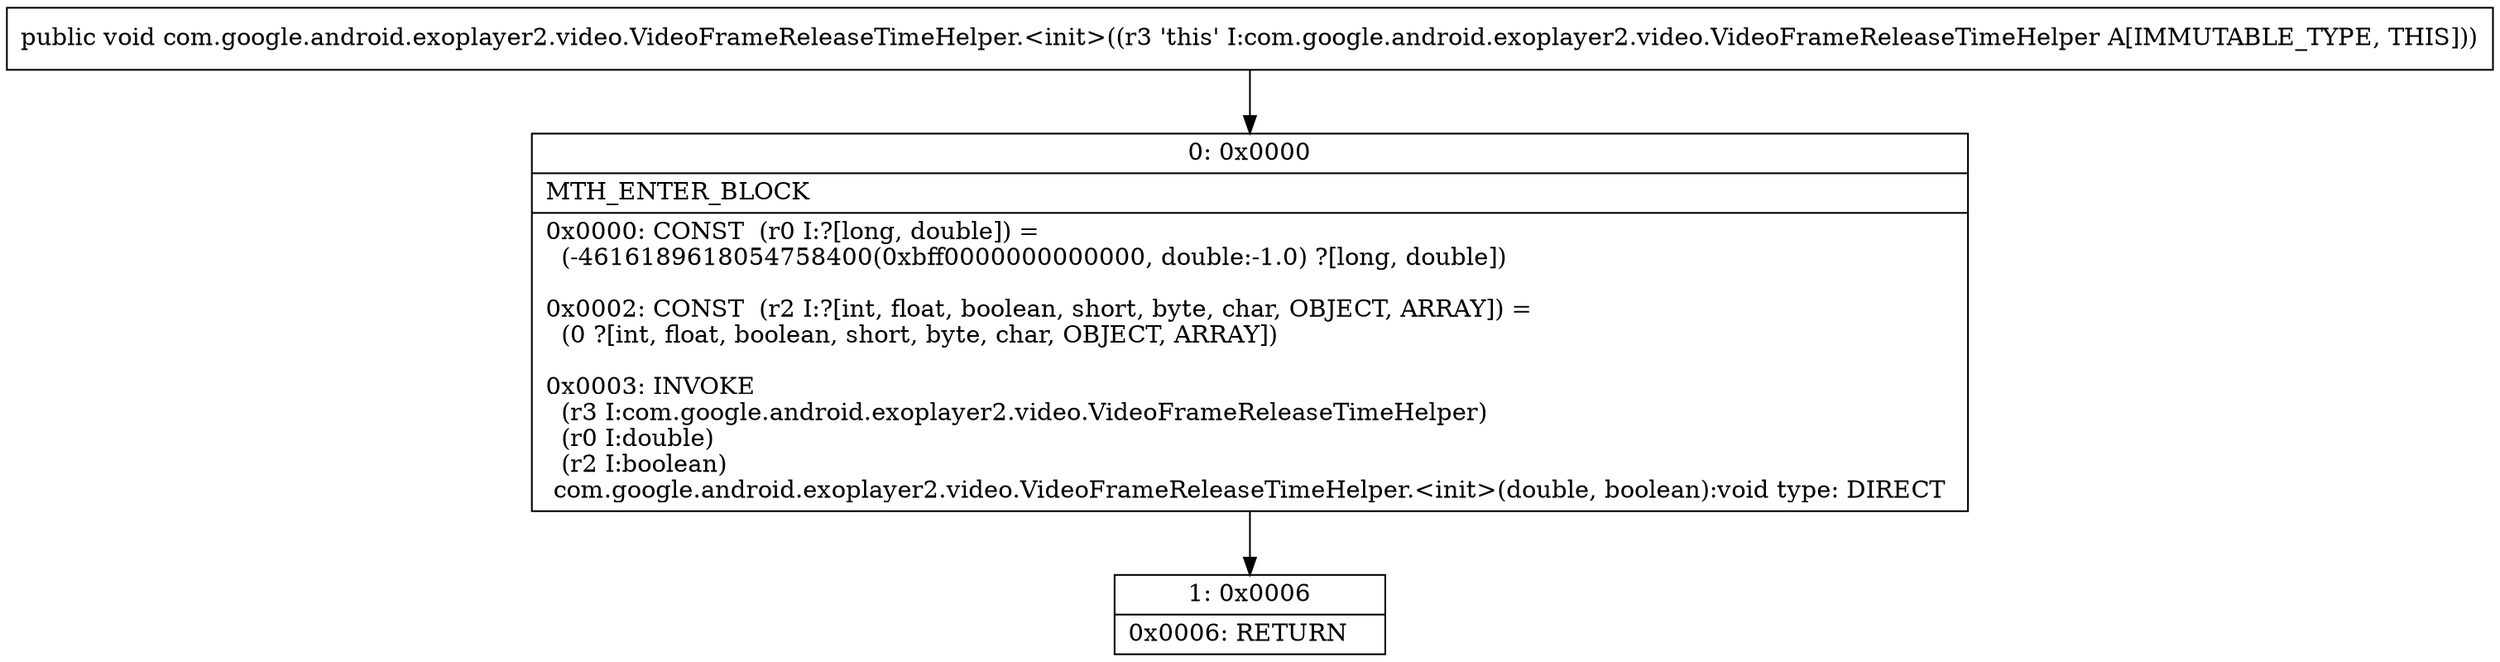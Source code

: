 digraph "CFG forcom.google.android.exoplayer2.video.VideoFrameReleaseTimeHelper.\<init\>()V" {
Node_0 [shape=record,label="{0\:\ 0x0000|MTH_ENTER_BLOCK\l|0x0000: CONST  (r0 I:?[long, double]) = \l  (\-4616189618054758400(0xbff0000000000000, double:\-1.0) ?[long, double])\l \l0x0002: CONST  (r2 I:?[int, float, boolean, short, byte, char, OBJECT, ARRAY]) = \l  (0 ?[int, float, boolean, short, byte, char, OBJECT, ARRAY])\l \l0x0003: INVOKE  \l  (r3 I:com.google.android.exoplayer2.video.VideoFrameReleaseTimeHelper)\l  (r0 I:double)\l  (r2 I:boolean)\l com.google.android.exoplayer2.video.VideoFrameReleaseTimeHelper.\<init\>(double, boolean):void type: DIRECT \l}"];
Node_1 [shape=record,label="{1\:\ 0x0006|0x0006: RETURN   \l}"];
MethodNode[shape=record,label="{public void com.google.android.exoplayer2.video.VideoFrameReleaseTimeHelper.\<init\>((r3 'this' I:com.google.android.exoplayer2.video.VideoFrameReleaseTimeHelper A[IMMUTABLE_TYPE, THIS])) }"];
MethodNode -> Node_0;
Node_0 -> Node_1;
}

